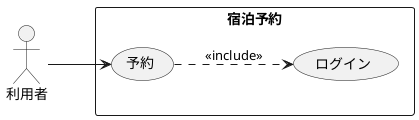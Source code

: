 @startuml 宿泊予約
left to right direction
actor 利用者
rectangle 宿泊予約 {
    usecase 予約
    usecase ログイン
}
利用者 --> 予約
予約 ..> ログイン : <<include>>
@enduml
